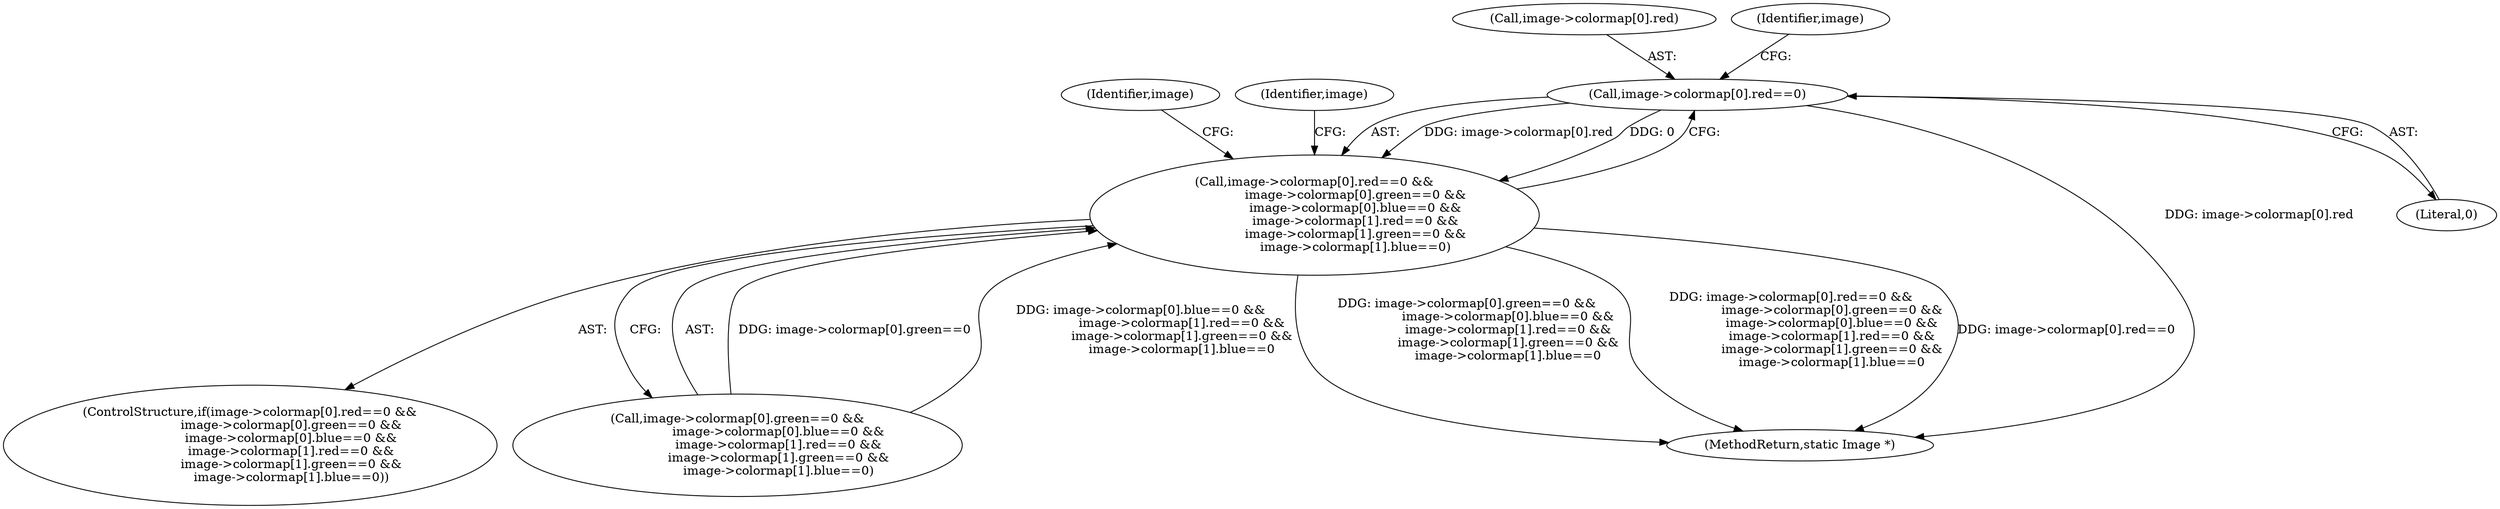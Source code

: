 digraph "0_ImageMagick_e04cf3e9524f50ca336253513d977224e083b816@pointer" {
"1000975" [label="(Call,image->colormap[0].red==0)"];
"1000974" [label="(Call,image->colormap[0].red==0 &&\n                     image->colormap[0].green==0 &&\n                     image->colormap[0].blue==0 &&\n                     image->colormap[1].red==0 &&\n                     image->colormap[1].green==0 &&\n                     image->colormap[1].blue==0)"];
"1001062" [label="(Identifier,image)"];
"1000984" [label="(Call,image->colormap[0].green==0 &&\n                     image->colormap[0].blue==0 &&\n                     image->colormap[1].red==0 &&\n                     image->colormap[1].green==0 &&\n                     image->colormap[1].blue==0)"];
"1000973" [label="(ControlStructure,if(image->colormap[0].red==0 &&\n                     image->colormap[0].green==0 &&\n                     image->colormap[0].blue==0 &&\n                     image->colormap[1].red==0 &&\n                     image->colormap[1].green==0 &&\n                     image->colormap[1].blue==0))"];
"1001038" [label="(Identifier,image)"];
"1001965" [label="(MethodReturn,static Image *)"];
"1000983" [label="(Literal,0)"];
"1000974" [label="(Call,image->colormap[0].red==0 &&\n                     image->colormap[0].green==0 &&\n                     image->colormap[0].blue==0 &&\n                     image->colormap[1].red==0 &&\n                     image->colormap[1].green==0 &&\n                     image->colormap[1].blue==0)"];
"1000976" [label="(Call,image->colormap[0].red)"];
"1000989" [label="(Identifier,image)"];
"1000975" [label="(Call,image->colormap[0].red==0)"];
"1000975" -> "1000974"  [label="AST: "];
"1000975" -> "1000983"  [label="CFG: "];
"1000976" -> "1000975"  [label="AST: "];
"1000983" -> "1000975"  [label="AST: "];
"1000989" -> "1000975"  [label="CFG: "];
"1000974" -> "1000975"  [label="CFG: "];
"1000975" -> "1001965"  [label="DDG: image->colormap[0].red"];
"1000975" -> "1000974"  [label="DDG: image->colormap[0].red"];
"1000975" -> "1000974"  [label="DDG: 0"];
"1000974" -> "1000973"  [label="AST: "];
"1000974" -> "1000984"  [label="CFG: "];
"1000984" -> "1000974"  [label="AST: "];
"1001038" -> "1000974"  [label="CFG: "];
"1001062" -> "1000974"  [label="CFG: "];
"1000974" -> "1001965"  [label="DDG: image->colormap[0].green==0 &&\n                     image->colormap[0].blue==0 &&\n                     image->colormap[1].red==0 &&\n                     image->colormap[1].green==0 &&\n                     image->colormap[1].blue==0"];
"1000974" -> "1001965"  [label="DDG: image->colormap[0].red==0 &&\n                     image->colormap[0].green==0 &&\n                     image->colormap[0].blue==0 &&\n                     image->colormap[1].red==0 &&\n                     image->colormap[1].green==0 &&\n                     image->colormap[1].blue==0"];
"1000974" -> "1001965"  [label="DDG: image->colormap[0].red==0"];
"1000984" -> "1000974"  [label="DDG: image->colormap[0].green==0"];
"1000984" -> "1000974"  [label="DDG: image->colormap[0].blue==0 &&\n                     image->colormap[1].red==0 &&\n                     image->colormap[1].green==0 &&\n                     image->colormap[1].blue==0"];
}

